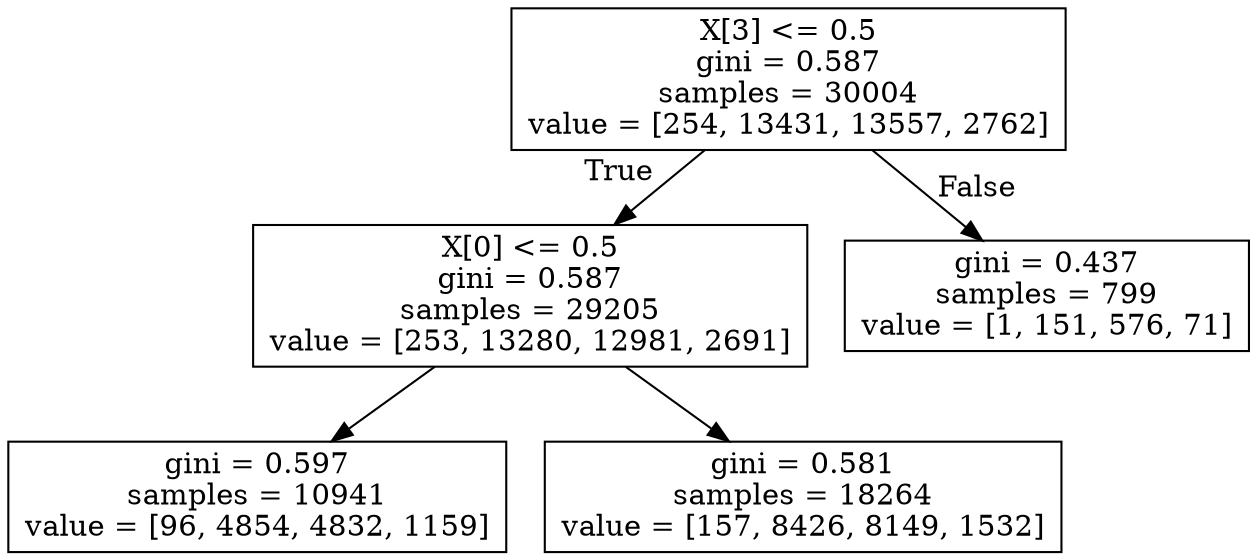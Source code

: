 digraph Tree {
node [shape=box] ;
0 [label="X[3] <= 0.5\ngini = 0.587\nsamples = 30004\nvalue = [254, 13431, 13557, 2762]"] ;
1 [label="X[0] <= 0.5\ngini = 0.587\nsamples = 29205\nvalue = [253, 13280, 12981, 2691]"] ;
0 -> 1 [labeldistance=2.5, labelangle=45, headlabel="True"] ;
2 [label="gini = 0.597\nsamples = 10941\nvalue = [96, 4854, 4832, 1159]"] ;
1 -> 2 ;
3 [label="gini = 0.581\nsamples = 18264\nvalue = [157, 8426, 8149, 1532]"] ;
1 -> 3 ;
4 [label="gini = 0.437\nsamples = 799\nvalue = [1, 151, 576, 71]"] ;
0 -> 4 [labeldistance=2.5, labelangle=-45, headlabel="False"] ;
}